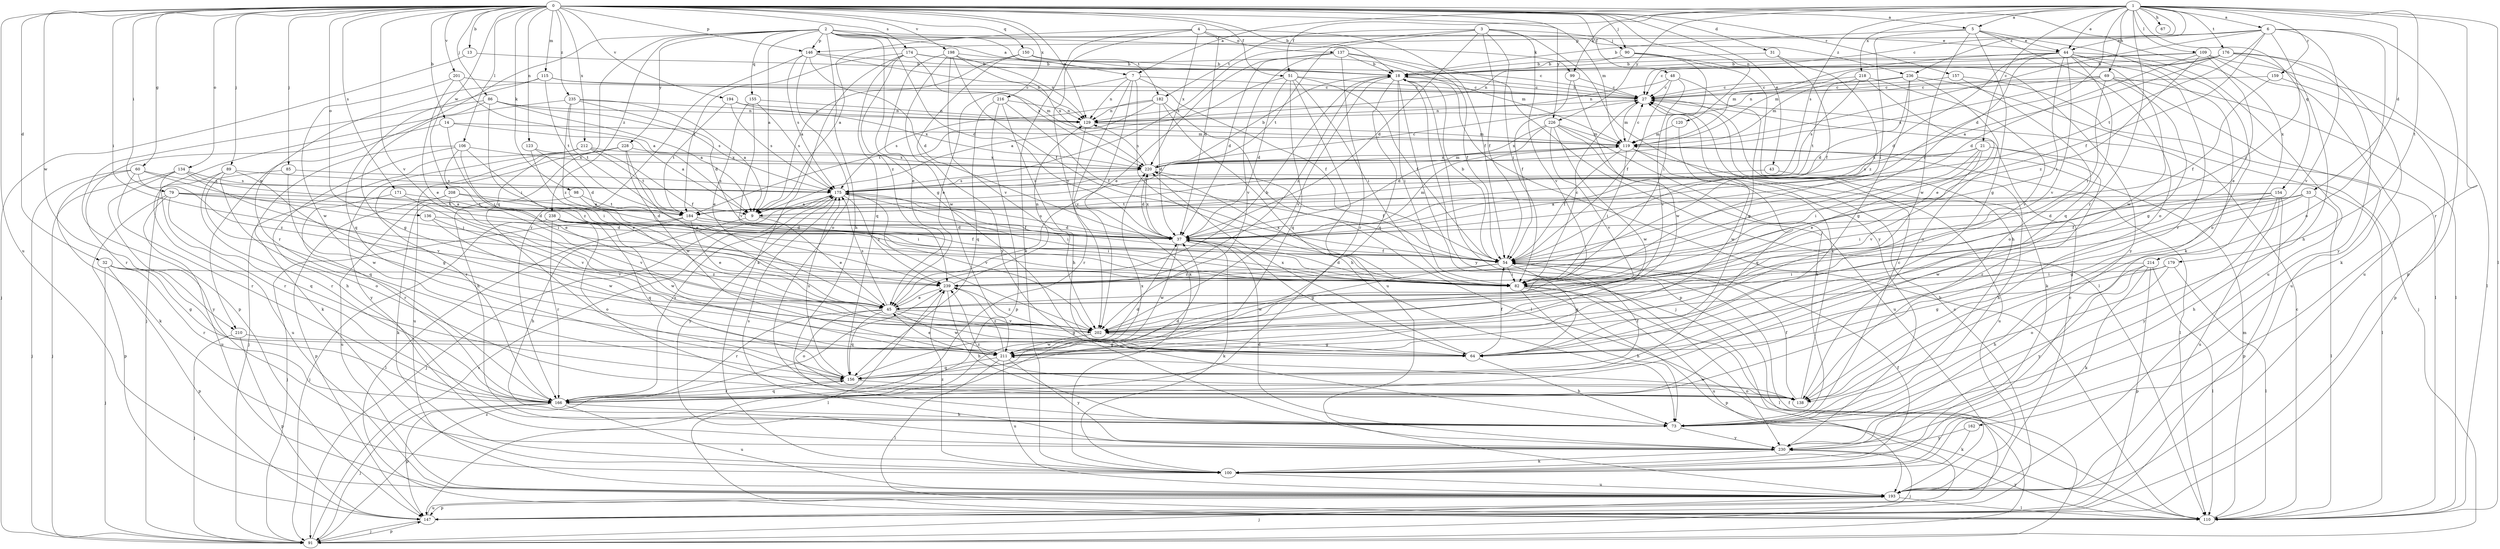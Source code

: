 strict digraph  {
0;
1;
2;
3;
4;
5;
6;
7;
9;
13;
14;
18;
21;
27;
31;
32;
33;
37;
43;
44;
45;
48;
51;
54;
60;
64;
67;
69;
73;
79;
82;
85;
86;
89;
90;
91;
98;
99;
100;
106;
109;
110;
115;
119;
120;
123;
129;
134;
136;
137;
138;
146;
147;
150;
154;
155;
156;
157;
159;
162;
166;
171;
174;
175;
176;
179;
182;
184;
193;
194;
198;
201;
202;
208;
210;
211;
212;
214;
216;
218;
220;
226;
228;
230;
235;
236;
238;
239;
0 -> 5  [label=a];
0 -> 13  [label=b];
0 -> 14  [label=b];
0 -> 18  [label=b];
0 -> 31  [label=d];
0 -> 32  [label=d];
0 -> 43  [label=e];
0 -> 48  [label=f];
0 -> 51  [label=f];
0 -> 60  [label=g];
0 -> 79  [label=i];
0 -> 82  [label=i];
0 -> 85  [label=j];
0 -> 86  [label=j];
0 -> 89  [label=j];
0 -> 90  [label=j];
0 -> 98  [label=k];
0 -> 106  [label=l];
0 -> 115  [label=m];
0 -> 119  [label=m];
0 -> 120  [label=n];
0 -> 123  [label=n];
0 -> 129  [label=n];
0 -> 134  [label=o];
0 -> 136  [label=o];
0 -> 146  [label=p];
0 -> 150  [label=q];
0 -> 157  [label=r];
0 -> 171  [label=s];
0 -> 174  [label=s];
0 -> 193  [label=u];
0 -> 194  [label=v];
0 -> 198  [label=v];
0 -> 201  [label=v];
0 -> 202  [label=v];
0 -> 208  [label=w];
0 -> 210  [label=w];
0 -> 212  [label=x];
0 -> 214  [label=x];
0 -> 216  [label=x];
0 -> 226  [label=y];
0 -> 235  [label=z];
1 -> 5  [label=a];
1 -> 6  [label=a];
1 -> 7  [label=a];
1 -> 21  [label=c];
1 -> 27  [label=c];
1 -> 33  [label=d];
1 -> 37  [label=d];
1 -> 44  [label=e];
1 -> 51  [label=f];
1 -> 67  [label=h];
1 -> 69  [label=h];
1 -> 99  [label=k];
1 -> 109  [label=l];
1 -> 110  [label=l];
1 -> 154  [label=q];
1 -> 159  [label=r];
1 -> 162  [label=r];
1 -> 166  [label=r];
1 -> 175  [label=s];
1 -> 176  [label=t];
1 -> 179  [label=t];
1 -> 218  [label=x];
1 -> 226  [label=y];
1 -> 236  [label=z];
2 -> 7  [label=a];
2 -> 9  [label=a];
2 -> 37  [label=d];
2 -> 44  [label=e];
2 -> 64  [label=g];
2 -> 73  [label=h];
2 -> 99  [label=k];
2 -> 146  [label=p];
2 -> 155  [label=q];
2 -> 156  [label=q];
2 -> 182  [label=t];
2 -> 210  [label=w];
2 -> 228  [label=y];
2 -> 236  [label=z];
2 -> 238  [label=z];
3 -> 37  [label=d];
3 -> 54  [label=f];
3 -> 82  [label=i];
3 -> 90  [label=j];
3 -> 175  [label=s];
3 -> 182  [label=t];
3 -> 184  [label=t];
3 -> 202  [label=v];
3 -> 230  [label=y];
4 -> 9  [label=a];
4 -> 37  [label=d];
4 -> 54  [label=f];
4 -> 100  [label=k];
4 -> 137  [label=o];
4 -> 202  [label=v];
4 -> 220  [label=x];
5 -> 18  [label=b];
5 -> 44  [label=e];
5 -> 64  [label=g];
5 -> 82  [label=i];
5 -> 100  [label=k];
5 -> 138  [label=o];
5 -> 211  [label=w];
6 -> 44  [label=e];
6 -> 54  [label=f];
6 -> 119  [label=m];
6 -> 138  [label=o];
6 -> 146  [label=p];
6 -> 147  [label=p];
6 -> 184  [label=t];
6 -> 202  [label=v];
6 -> 239  [label=z];
7 -> 27  [label=c];
7 -> 45  [label=e];
7 -> 54  [label=f];
7 -> 82  [label=i];
7 -> 100  [label=k];
7 -> 129  [label=n];
7 -> 202  [label=v];
9 -> 37  [label=d];
9 -> 45  [label=e];
9 -> 73  [label=h];
13 -> 18  [label=b];
13 -> 91  [label=j];
14 -> 9  [label=a];
14 -> 82  [label=i];
14 -> 119  [label=m];
14 -> 166  [label=r];
18 -> 27  [label=c];
18 -> 82  [label=i];
18 -> 91  [label=j];
18 -> 147  [label=p];
18 -> 156  [label=q];
18 -> 202  [label=v];
18 -> 230  [label=y];
18 -> 239  [label=z];
21 -> 45  [label=e];
21 -> 82  [label=i];
21 -> 110  [label=l];
21 -> 166  [label=r];
21 -> 175  [label=s];
21 -> 202  [label=v];
21 -> 220  [label=x];
27 -> 18  [label=b];
27 -> 100  [label=k];
27 -> 119  [label=m];
27 -> 129  [label=n];
31 -> 18  [label=b];
31 -> 54  [label=f];
31 -> 239  [label=z];
32 -> 64  [label=g];
32 -> 91  [label=j];
32 -> 147  [label=p];
32 -> 166  [label=r];
32 -> 239  [label=z];
33 -> 9  [label=a];
33 -> 37  [label=d];
33 -> 54  [label=f];
33 -> 64  [label=g];
33 -> 73  [label=h];
33 -> 110  [label=l];
37 -> 54  [label=f];
37 -> 64  [label=g];
37 -> 100  [label=k];
37 -> 119  [label=m];
37 -> 175  [label=s];
37 -> 211  [label=w];
37 -> 220  [label=x];
43 -> 73  [label=h];
43 -> 175  [label=s];
44 -> 18  [label=b];
44 -> 37  [label=d];
44 -> 54  [label=f];
44 -> 82  [label=i];
44 -> 119  [label=m];
44 -> 138  [label=o];
44 -> 156  [label=q];
44 -> 166  [label=r];
44 -> 193  [label=u];
44 -> 202  [label=v];
44 -> 211  [label=w];
45 -> 18  [label=b];
45 -> 64  [label=g];
45 -> 138  [label=o];
45 -> 156  [label=q];
45 -> 166  [label=r];
45 -> 175  [label=s];
45 -> 202  [label=v];
45 -> 211  [label=w];
48 -> 27  [label=c];
48 -> 54  [label=f];
48 -> 64  [label=g];
48 -> 129  [label=n];
48 -> 202  [label=v];
51 -> 9  [label=a];
51 -> 27  [label=c];
51 -> 37  [label=d];
51 -> 54  [label=f];
51 -> 82  [label=i];
51 -> 156  [label=q];
51 -> 193  [label=u];
54 -> 18  [label=b];
54 -> 64  [label=g];
54 -> 82  [label=i];
54 -> 211  [label=w];
54 -> 239  [label=z];
60 -> 82  [label=i];
60 -> 91  [label=j];
60 -> 100  [label=k];
60 -> 166  [label=r];
60 -> 175  [label=s];
60 -> 239  [label=z];
64 -> 54  [label=f];
64 -> 73  [label=h];
64 -> 220  [label=x];
69 -> 27  [label=c];
69 -> 64  [label=g];
69 -> 82  [label=i];
69 -> 110  [label=l];
69 -> 129  [label=n];
69 -> 193  [label=u];
69 -> 220  [label=x];
73 -> 27  [label=c];
73 -> 230  [label=y];
79 -> 9  [label=a];
79 -> 37  [label=d];
79 -> 147  [label=p];
79 -> 156  [label=q];
79 -> 184  [label=t];
79 -> 193  [label=u];
82 -> 27  [label=c];
82 -> 37  [label=d];
82 -> 73  [label=h];
82 -> 110  [label=l];
82 -> 147  [label=p];
82 -> 193  [label=u];
82 -> 220  [label=x];
85 -> 156  [label=q];
85 -> 175  [label=s];
85 -> 211  [label=w];
86 -> 9  [label=a];
86 -> 64  [label=g];
86 -> 82  [label=i];
86 -> 129  [label=n];
86 -> 147  [label=p];
86 -> 175  [label=s];
89 -> 64  [label=g];
89 -> 138  [label=o];
89 -> 166  [label=r];
89 -> 175  [label=s];
89 -> 193  [label=u];
90 -> 18  [label=b];
90 -> 73  [label=h];
90 -> 82  [label=i];
90 -> 230  [label=y];
91 -> 54  [label=f];
91 -> 147  [label=p];
91 -> 175  [label=s];
91 -> 239  [label=z];
98 -> 82  [label=i];
98 -> 100  [label=k];
98 -> 184  [label=t];
99 -> 27  [label=c];
99 -> 54  [label=f];
99 -> 211  [label=w];
100 -> 54  [label=f];
100 -> 193  [label=u];
100 -> 239  [label=z];
106 -> 45  [label=e];
106 -> 73  [label=h];
106 -> 82  [label=i];
106 -> 100  [label=k];
106 -> 220  [label=x];
106 -> 239  [label=z];
109 -> 18  [label=b];
109 -> 27  [label=c];
109 -> 37  [label=d];
109 -> 45  [label=e];
109 -> 110  [label=l];
109 -> 193  [label=u];
109 -> 239  [label=z];
110 -> 18  [label=b];
110 -> 27  [label=c];
110 -> 119  [label=m];
110 -> 230  [label=y];
115 -> 27  [label=c];
115 -> 119  [label=m];
115 -> 156  [label=q];
115 -> 166  [label=r];
115 -> 184  [label=t];
119 -> 27  [label=c];
119 -> 54  [label=f];
119 -> 82  [label=i];
119 -> 110  [label=l];
119 -> 156  [label=q];
119 -> 193  [label=u];
119 -> 220  [label=x];
120 -> 119  [label=m];
120 -> 211  [label=w];
123 -> 37  [label=d];
123 -> 45  [label=e];
123 -> 220  [label=x];
129 -> 119  [label=m];
129 -> 166  [label=r];
134 -> 82  [label=i];
134 -> 91  [label=j];
134 -> 166  [label=r];
134 -> 175  [label=s];
134 -> 202  [label=v];
134 -> 230  [label=y];
136 -> 37  [label=d];
136 -> 202  [label=v];
136 -> 211  [label=w];
137 -> 18  [label=b];
137 -> 37  [label=d];
137 -> 45  [label=e];
137 -> 54  [label=f];
137 -> 110  [label=l];
137 -> 166  [label=r];
137 -> 202  [label=v];
138 -> 27  [label=c];
138 -> 54  [label=f];
138 -> 211  [label=w];
138 -> 239  [label=z];
146 -> 18  [label=b];
146 -> 37  [label=d];
146 -> 129  [label=n];
146 -> 138  [label=o];
146 -> 166  [label=r];
146 -> 175  [label=s];
147 -> 27  [label=c];
147 -> 91  [label=j];
147 -> 193  [label=u];
150 -> 9  [label=a];
150 -> 18  [label=b];
150 -> 119  [label=m];
150 -> 230  [label=y];
154 -> 82  [label=i];
154 -> 147  [label=p];
154 -> 184  [label=t];
154 -> 193  [label=u];
154 -> 211  [label=w];
154 -> 230  [label=y];
155 -> 45  [label=e];
155 -> 129  [label=n];
155 -> 175  [label=s];
155 -> 202  [label=v];
156 -> 37  [label=d];
156 -> 54  [label=f];
156 -> 138  [label=o];
156 -> 166  [label=r];
156 -> 175  [label=s];
157 -> 27  [label=c];
157 -> 110  [label=l];
157 -> 138  [label=o];
159 -> 27  [label=c];
159 -> 54  [label=f];
159 -> 147  [label=p];
162 -> 100  [label=k];
162 -> 230  [label=y];
166 -> 37  [label=d];
166 -> 73  [label=h];
166 -> 91  [label=j];
166 -> 147  [label=p];
166 -> 156  [label=q];
166 -> 175  [label=s];
166 -> 193  [label=u];
166 -> 220  [label=x];
171 -> 166  [label=r];
171 -> 184  [label=t];
171 -> 202  [label=v];
174 -> 18  [label=b];
174 -> 27  [label=c];
174 -> 100  [label=k];
174 -> 156  [label=q];
174 -> 184  [label=t];
174 -> 220  [label=x];
174 -> 239  [label=z];
175 -> 9  [label=a];
175 -> 54  [label=f];
175 -> 82  [label=i];
175 -> 91  [label=j];
175 -> 202  [label=v];
175 -> 230  [label=y];
175 -> 239  [label=z];
176 -> 9  [label=a];
176 -> 18  [label=b];
176 -> 73  [label=h];
176 -> 100  [label=k];
176 -> 119  [label=m];
176 -> 129  [label=n];
176 -> 230  [label=y];
179 -> 64  [label=g];
179 -> 82  [label=i];
179 -> 110  [label=l];
179 -> 138  [label=o];
182 -> 37  [label=d];
182 -> 73  [label=h];
182 -> 110  [label=l];
182 -> 129  [label=n];
182 -> 175  [label=s];
182 -> 184  [label=t];
184 -> 37  [label=d];
184 -> 45  [label=e];
184 -> 54  [label=f];
184 -> 91  [label=j];
184 -> 110  [label=l];
193 -> 27  [label=c];
193 -> 91  [label=j];
193 -> 110  [label=l];
193 -> 147  [label=p];
194 -> 129  [label=n];
194 -> 175  [label=s];
194 -> 184  [label=t];
194 -> 220  [label=x];
198 -> 18  [label=b];
198 -> 45  [label=e];
198 -> 54  [label=f];
198 -> 129  [label=n];
198 -> 202  [label=v];
198 -> 211  [label=w];
198 -> 220  [label=x];
201 -> 9  [label=a];
201 -> 27  [label=c];
201 -> 45  [label=e];
201 -> 211  [label=w];
202 -> 64  [label=g];
202 -> 211  [label=w];
202 -> 239  [label=z];
208 -> 9  [label=a];
208 -> 37  [label=d];
208 -> 147  [label=p];
208 -> 193  [label=u];
208 -> 202  [label=v];
210 -> 64  [label=g];
210 -> 91  [label=j];
210 -> 147  [label=p];
211 -> 45  [label=e];
211 -> 110  [label=l];
211 -> 156  [label=q];
211 -> 193  [label=u];
211 -> 230  [label=y];
211 -> 239  [label=z];
212 -> 54  [label=f];
212 -> 91  [label=j];
212 -> 166  [label=r];
212 -> 184  [label=t];
212 -> 220  [label=x];
212 -> 230  [label=y];
214 -> 73  [label=h];
214 -> 82  [label=i];
214 -> 100  [label=k];
214 -> 110  [label=l];
214 -> 147  [label=p];
214 -> 230  [label=y];
216 -> 54  [label=f];
216 -> 73  [label=h];
216 -> 129  [label=n];
216 -> 147  [label=p];
216 -> 156  [label=q];
218 -> 27  [label=c];
218 -> 45  [label=e];
218 -> 119  [label=m];
218 -> 175  [label=s];
218 -> 202  [label=v];
220 -> 18  [label=b];
220 -> 27  [label=c];
220 -> 37  [label=d];
220 -> 54  [label=f];
220 -> 119  [label=m];
220 -> 129  [label=n];
220 -> 175  [label=s];
226 -> 37  [label=d];
226 -> 73  [label=h];
226 -> 119  [label=m];
226 -> 193  [label=u];
226 -> 202  [label=v];
226 -> 211  [label=w];
226 -> 220  [label=x];
228 -> 45  [label=e];
228 -> 73  [label=h];
228 -> 193  [label=u];
228 -> 211  [label=w];
228 -> 220  [label=x];
230 -> 37  [label=d];
230 -> 91  [label=j];
230 -> 100  [label=k];
230 -> 175  [label=s];
235 -> 9  [label=a];
235 -> 37  [label=d];
235 -> 91  [label=j];
235 -> 129  [label=n];
235 -> 184  [label=t];
235 -> 239  [label=z];
236 -> 27  [label=c];
236 -> 37  [label=d];
236 -> 64  [label=g];
236 -> 91  [label=j];
236 -> 138  [label=o];
236 -> 184  [label=t];
238 -> 37  [label=d];
238 -> 82  [label=i];
238 -> 91  [label=j];
238 -> 138  [label=o];
238 -> 156  [label=q];
238 -> 166  [label=r];
238 -> 211  [label=w];
239 -> 45  [label=e];
239 -> 73  [label=h];
239 -> 110  [label=l];
239 -> 129  [label=n];
}

